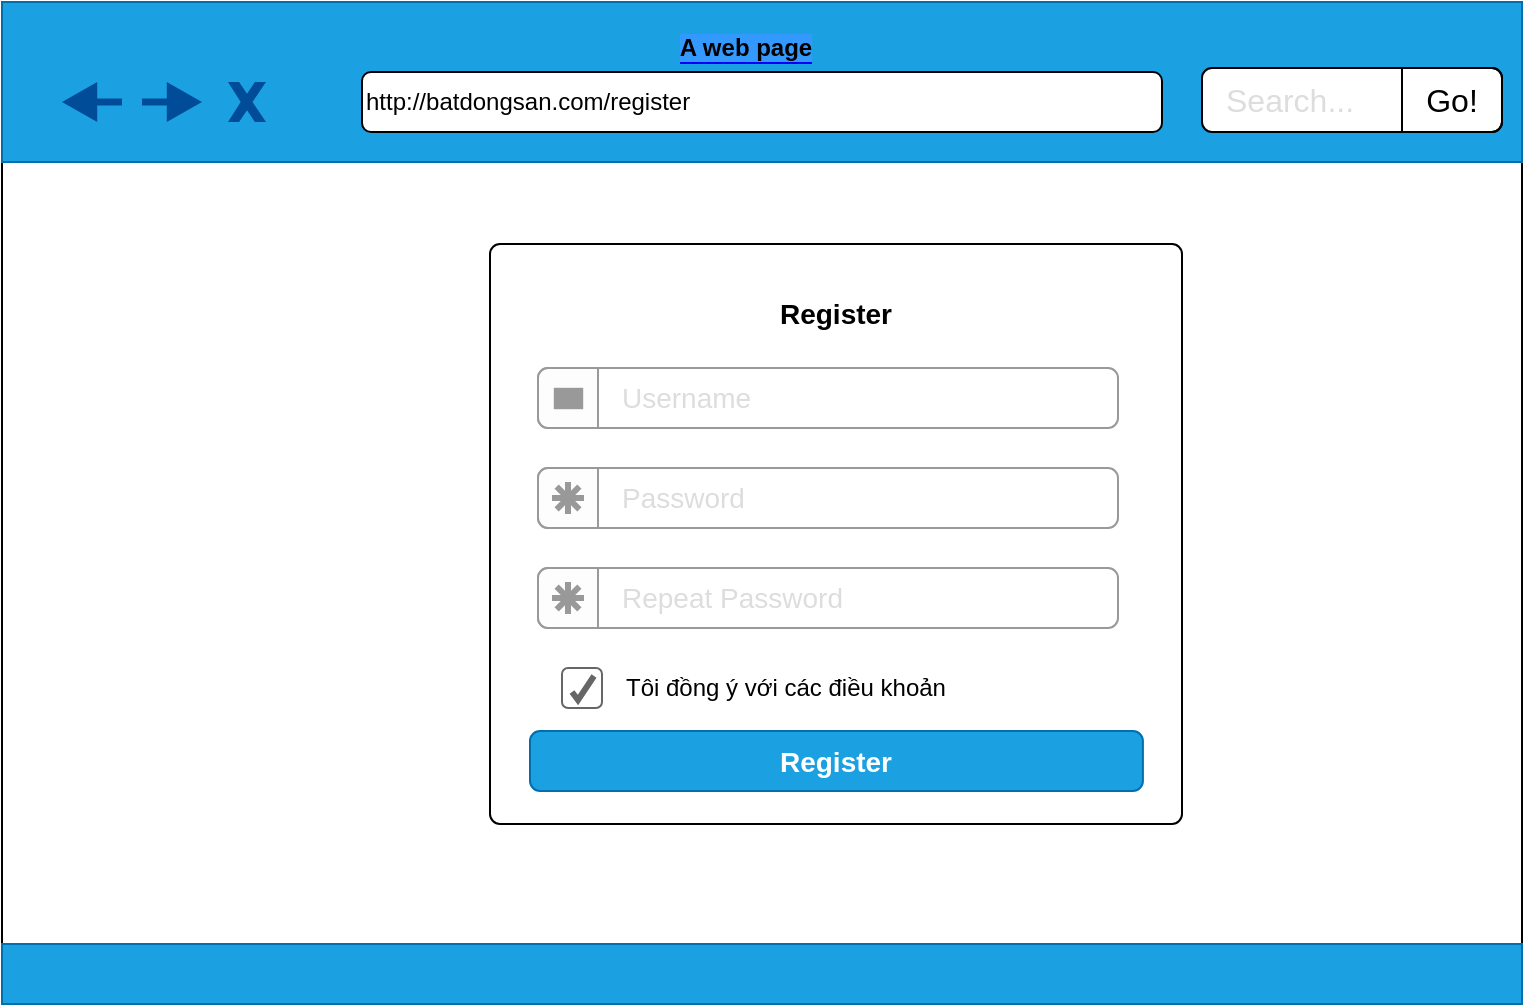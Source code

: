 <mxfile version="12.0.2" type="github" pages="1"><diagram id="NH0De1h8tEdP9LOJbd18" name="Page-1"><mxGraphModel dx="1408" dy="779" grid="1" gridSize="10" guides="1" tooltips="1" connect="1" arrows="1" fold="1" page="1" pageScale="1" pageWidth="827" pageHeight="1169" math="0" shadow="0"><root><mxCell id="0"/><mxCell id="1" parent="0"/><mxCell id="H4DDcBMJjKnxO3FUkKOn-1" value="" style="rounded=0;whiteSpace=wrap;html=1;" parent="1" vertex="1"><mxGeometry y="28" width="760" height="500" as="geometry"/></mxCell><mxCell id="H4DDcBMJjKnxO3FUkKOn-5" value="" style="rounded=0;whiteSpace=wrap;html=1;fillColor=#1ba1e2;strokeColor=#006EAF;fontColor=#ffffff;" parent="1" vertex="1"><mxGeometry y="27" width="760" height="80" as="geometry"/></mxCell><mxCell id="H4DDcBMJjKnxO3FUkKOn-6" value="" style="rounded=0;whiteSpace=wrap;html=1;fillColor=#1ba1e2;strokeColor=#006EAF;fontColor=#ffffff;" parent="1" vertex="1"><mxGeometry y="498" width="760" height="30" as="geometry"/></mxCell><mxCell id="H4DDcBMJjKnxO3FUkKOn-8" value="http://batdongsan.com/register" style="rounded=1;whiteSpace=wrap;html=1;align=left;" parent="1" vertex="1"><mxGeometry x="180" y="62" width="400" height="30" as="geometry"/></mxCell><mxCell id="H4DDcBMJjKnxO3FUkKOn-11" value="Register" style="html=1;shadow=0;dashed=0;shape=mxgraph.bootstrap.rrect;fillColor=#ffffff;align=center;rSize=5;strokeColor=#000000;verticalAlign=top;spacingTop=20;fontSize=14;fontStyle=1;whiteSpace=wrap;" parent="1" vertex="1"><mxGeometry x="244" y="148" width="346" height="290" as="geometry"/></mxCell><mxCell id="H4DDcBMJjKnxO3FUkKOn-12" value="Username" style="html=1;shadow=0;dashed=0;shape=mxgraph.bootstrap.rrect;rSize=5;strokeColor=#999999;fillColor=#ffffff;fontSize=14;fontColor=#dddddd;align=left;spacingLeft=40;whiteSpace=wrap;resizeWidth=1;" parent="H4DDcBMJjKnxO3FUkKOn-11" vertex="1"><mxGeometry width="290" height="30" relative="1" as="geometry"><mxPoint x="24" y="62" as="offset"/></mxGeometry></mxCell><mxCell id="H4DDcBMJjKnxO3FUkKOn-13" value="" style="html=1;shadow=0;dashed=0;shape=mxgraph.bootstrap.leftButton;rSize=5;strokeColor=#999999;fillColor=#fdfdfd;resizeHeight=1;" parent="H4DDcBMJjKnxO3FUkKOn-12" vertex="1"><mxGeometry width="30" height="30" relative="1" as="geometry"/></mxCell><mxCell id="H4DDcBMJjKnxO3FUkKOn-14" value="" style="html=1;shadow=0;dashed=0;shape=mxgraph.bootstrap.mail;strokeColor=#fdfdfd;fillColor=#999999;strokeWidth=1.3;" parent="H4DDcBMJjKnxO3FUkKOn-13" vertex="1"><mxGeometry x="0.5" y="0.5" width="16" height="12" relative="1" as="geometry"><mxPoint x="-8" y="-6" as="offset"/></mxGeometry></mxCell><mxCell id="H4DDcBMJjKnxO3FUkKOn-15" value="Password" style="html=1;shadow=0;dashed=0;shape=mxgraph.bootstrap.rrect;fillColor=#ffffff;rSize=5;strokeColor=#999999;fontSize=14;fontColor=#dddddd;align=left;spacingLeft=40;whiteSpace=wrap;resizeWidth=1;" parent="H4DDcBMJjKnxO3FUkKOn-11" vertex="1"><mxGeometry width="290" height="30" relative="1" as="geometry"><mxPoint x="24" y="112" as="offset"/></mxGeometry></mxCell><mxCell id="H4DDcBMJjKnxO3FUkKOn-16" value="" style="html=1;shadow=0;dashed=0;shape=mxgraph.bootstrap.leftButton;rSize=5;strokeColor=#999999;fillColor=#fdfdfd;resizeHeight=1;" parent="H4DDcBMJjKnxO3FUkKOn-15" vertex="1"><mxGeometry width="30" height="30" relative="1" as="geometry"><mxPoint as="offset"/></mxGeometry></mxCell><mxCell id="H4DDcBMJjKnxO3FUkKOn-17" value="" style="html=1;shadow=0;dashed=0;shape=mxgraph.bootstrap.password;strokeColor=#999999;strokeWidth=3;" parent="H4DDcBMJjKnxO3FUkKOn-16" vertex="1"><mxGeometry x="0.5" y="0.5" width="16" height="16" relative="1" as="geometry"><mxPoint x="-8" y="-8" as="offset"/></mxGeometry></mxCell><mxCell id="H4DDcBMJjKnxO3FUkKOn-19" value="Register" style="html=1;shadow=0;dashed=0;shape=mxgraph.bootstrap.rrect;rSize=5;strokeColor=#006EAF;fillColor=#1ba1e2;fontColor=#ffffff;fontSize=14;fontStyle=1;whiteSpace=wrap;resizeWidth=1;" parent="H4DDcBMJjKnxO3FUkKOn-11" vertex="1"><mxGeometry y="1" width="306.457" height="30" relative="1" as="geometry"><mxPoint x="20" y="-46.5" as="offset"/></mxGeometry></mxCell><mxCell id="QWhmM4TSCE3eT6W7l5i9-12" value="Repeat Password&amp;nbsp;" style="html=1;shadow=0;dashed=0;shape=mxgraph.bootstrap.rrect;fillColor=#ffffff;rSize=5;strokeColor=#999999;fontSize=14;fontColor=#dddddd;align=left;spacingLeft=40;whiteSpace=wrap;resizeWidth=1;" parent="H4DDcBMJjKnxO3FUkKOn-11" vertex="1"><mxGeometry width="290" height="30" relative="1" as="geometry"><mxPoint x="24" y="162" as="offset"/></mxGeometry></mxCell><mxCell id="QWhmM4TSCE3eT6W7l5i9-13" value="" style="html=1;shadow=0;dashed=0;shape=mxgraph.bootstrap.leftButton;rSize=5;strokeColor=#999999;fillColor=#fdfdfd;resizeHeight=1;" parent="QWhmM4TSCE3eT6W7l5i9-12" vertex="1"><mxGeometry width="30" height="30" relative="1" as="geometry"><mxPoint as="offset"/></mxGeometry></mxCell><mxCell id="QWhmM4TSCE3eT6W7l5i9-14" value="" style="html=1;shadow=0;dashed=0;shape=mxgraph.bootstrap.password;strokeColor=#999999;strokeWidth=3;" parent="QWhmM4TSCE3eT6W7l5i9-13" vertex="1"><mxGeometry x="0.5" y="0.5" width="16" height="16" relative="1" as="geometry"><mxPoint x="-8" y="-8" as="offset"/></mxGeometry></mxCell><mxCell id="QWhmM4TSCE3eT6W7l5i9-49" value="" style="html=1;shadow=0;dashed=0;shape=mxgraph.bootstrap.checkbox;fillColor=#ffffff;strokeColor=#666666;" parent="H4DDcBMJjKnxO3FUkKOn-11" vertex="1"><mxGeometry x="36" y="212" width="20" height="20" as="geometry"><mxPoint x="560" y="-10" as="offset"/></mxGeometry></mxCell><mxCell id="QWhmM4TSCE3eT6W7l5i9-51" value="Tôi đồng ý với các điều khoản&amp;nbsp;" style="html=1;shadow=0;dashed=0;shape=mxgraph.bootstrap.rect;strokeColor=none;fillColor=none;fontSize=12;align=left;spacingLeft=10;" parent="H4DDcBMJjKnxO3FUkKOn-11" vertex="1"><mxGeometry x="56" y="211" width="250" height="22" as="geometry"/></mxCell><mxCell id="H4DDcBMJjKnxO3FUkKOn-29" value="Search..." style="html=1;shadow=0;shape=mxgraph.bootstrap.rrect;fillColor=#ffffff;rSize=5;strokeColor=#000000;align=left;spacingLeft=10;fontSize=16;fontColor=#dddddd;whiteSpace=wrap;" parent="1" vertex="1"><mxGeometry x="600" y="60" width="150" height="32" as="geometry"/></mxCell><mxCell id="H4DDcBMJjKnxO3FUkKOn-30" value="Go!" style="html=1;shadow=0;dashed=0;shape=mxgraph.bootstrap.rightButton;rSize=5;strokeColor=#000000;fillColor=none;fontSize=16;whiteSpace=wrap;resizeHeight=1;" parent="H4DDcBMJjKnxO3FUkKOn-29" vertex="1"><mxGeometry x="1" width="50" height="32" relative="1" as="geometry"><mxPoint x="-50" as="offset"/></mxGeometry></mxCell><mxCell id="H4DDcBMJjKnxO3FUkKOn-37" value="" style="verticalLabelPosition=bottom;verticalAlign=top;html=1;shape=mxgraph.basic.x;strokeColor=none;fillColor=#004C99;fontColor=#ffffff;" parent="1" vertex="1"><mxGeometry x="113" y="67" width="19" height="20" as="geometry"/></mxCell><mxCell id="H4DDcBMJjKnxO3FUkKOn-39" value="" style="shape=image;html=1;verticalAlign=top;verticalLabelPosition=bottom;labelBackgroundColor=#ffffff;imageAspect=0;aspect=fixed;image=https://cdn0.iconfinder.com/data/icons/my-house-1/512/09-house-128.png;fillColor=#0000FF;" parent="1" vertex="1"><mxGeometry x="140" y="62" width="30" height="30" as="geometry"/></mxCell><mxCell id="H4DDcBMJjKnxO3FUkKOn-49" value="" style="html=1;shadow=0;dashed=0;align=center;verticalAlign=middle;shape=mxgraph.arrows2.arrow;dy=0.82;dx=17.6;flipH=1;notch=0;labelBackgroundColor=#0000ff;fillColor=#004C99;strokeColor=none;" parent="1" vertex="1"><mxGeometry x="30" y="67" width="30" height="20" as="geometry"/></mxCell><mxCell id="H4DDcBMJjKnxO3FUkKOn-53" value="" style="html=1;shadow=0;dashed=0;align=center;verticalAlign=middle;shape=mxgraph.arrows2.arrow;dy=0.82;dx=17.6;flipH=1;notch=0;labelBackgroundColor=#0000ff;fillColor=#004C99;strokeColor=none;rotation=180;" parent="1" vertex="1"><mxGeometry x="70" y="67" width="30" height="20" as="geometry"/></mxCell><mxCell id="H4DDcBMJjKnxO3FUkKOn-56" value="&lt;b style=&quot;background-color: rgb(51 , 153 , 255)&quot;&gt;A web page&lt;/b&gt;" style="text;html=1;align=center;verticalAlign=middle;whiteSpace=wrap;rounded=0;labelBackgroundColor=#0000ff;" parent="1" vertex="1"><mxGeometry x="327" y="40" width="90" height="20" as="geometry"/></mxCell></root></mxGraphModel></diagram></mxfile>